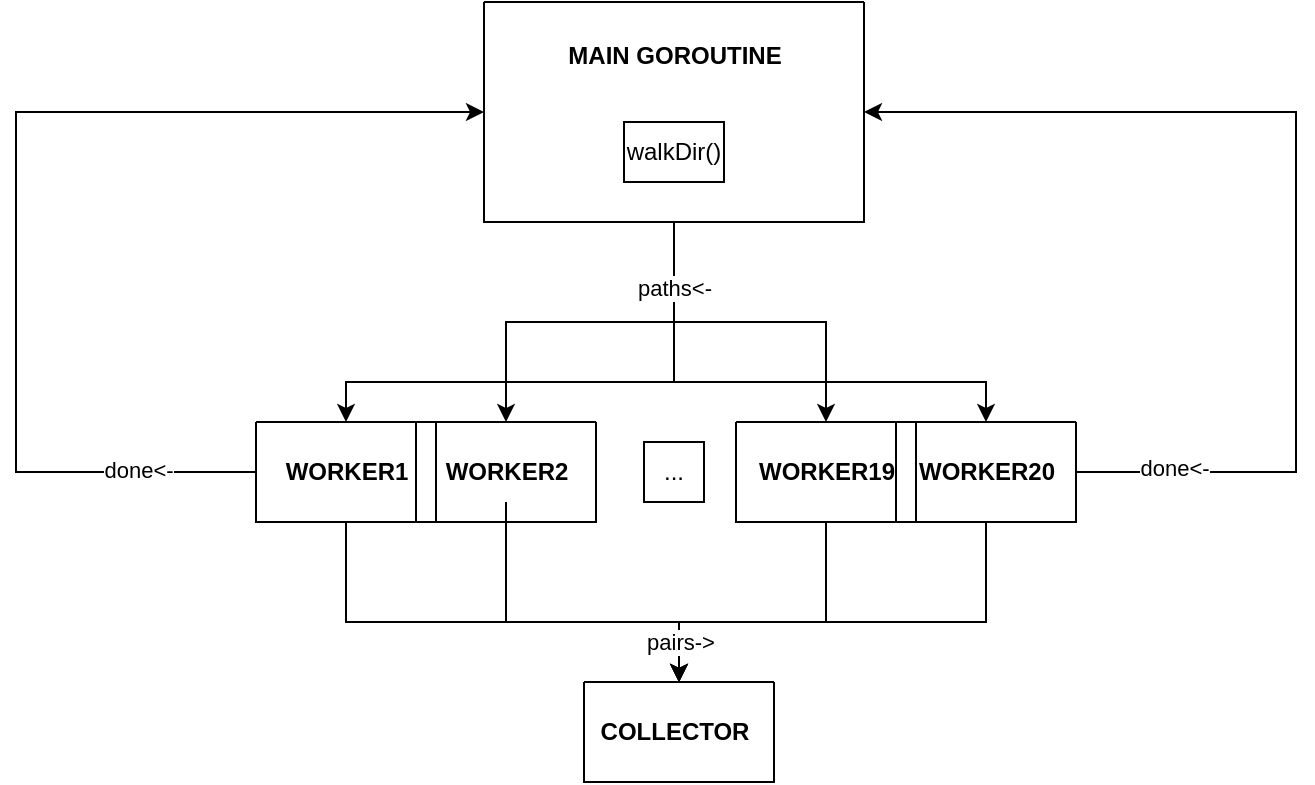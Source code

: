 <mxfile version="24.0.8" type="device">
  <diagram name="Pagină-1" id="rNx0xSvXsdG-FzxNyTCX">
    <mxGraphModel dx="1242" dy="736" grid="1" gridSize="10" guides="1" tooltips="1" connect="1" arrows="1" fold="1" page="1" pageScale="1" pageWidth="827" pageHeight="1169" math="0" shadow="0">
      <root>
        <mxCell id="0" />
        <mxCell id="1" parent="0" />
        <mxCell id="c4fDAsSGFbjs4r5S7Tv4-25" style="edgeStyle=orthogonalEdgeStyle;rounded=0;orthogonalLoop=1;jettySize=auto;html=1;exitX=0.5;exitY=1;exitDx=0;exitDy=0;entryX=0.5;entryY=0;entryDx=0;entryDy=0;" edge="1" parent="1" source="c4fDAsSGFbjs4r5S7Tv4-1" target="c4fDAsSGFbjs4r5S7Tv4-3">
          <mxGeometry relative="1" as="geometry">
            <Array as="points">
              <mxPoint x="399" y="280" />
              <mxPoint x="235" y="280" />
            </Array>
          </mxGeometry>
        </mxCell>
        <mxCell id="c4fDAsSGFbjs4r5S7Tv4-26" style="edgeStyle=orthogonalEdgeStyle;rounded=0;orthogonalLoop=1;jettySize=auto;html=1;entryX=0.5;entryY=0;entryDx=0;entryDy=0;" edge="1" parent="1" source="c4fDAsSGFbjs4r5S7Tv4-1" target="c4fDAsSGFbjs4r5S7Tv4-5">
          <mxGeometry relative="1" as="geometry" />
        </mxCell>
        <mxCell id="c4fDAsSGFbjs4r5S7Tv4-27" style="edgeStyle=orthogonalEdgeStyle;rounded=0;orthogonalLoop=1;jettySize=auto;html=1;entryX=0.5;entryY=0;entryDx=0;entryDy=0;" edge="1" parent="1" source="c4fDAsSGFbjs4r5S7Tv4-1" target="c4fDAsSGFbjs4r5S7Tv4-19">
          <mxGeometry relative="1" as="geometry" />
        </mxCell>
        <mxCell id="c4fDAsSGFbjs4r5S7Tv4-28" style="edgeStyle=orthogonalEdgeStyle;rounded=0;orthogonalLoop=1;jettySize=auto;html=1;entryX=0.5;entryY=0;entryDx=0;entryDy=0;" edge="1" parent="1" source="c4fDAsSGFbjs4r5S7Tv4-1" target="c4fDAsSGFbjs4r5S7Tv4-21">
          <mxGeometry relative="1" as="geometry">
            <Array as="points">
              <mxPoint x="399" y="280" />
              <mxPoint x="555" y="280" />
            </Array>
          </mxGeometry>
        </mxCell>
        <mxCell id="c4fDAsSGFbjs4r5S7Tv4-42" value="paths&amp;lt;-" style="edgeLabel;html=1;align=center;verticalAlign=middle;resizable=0;points=[];" vertex="1" connectable="0" parent="c4fDAsSGFbjs4r5S7Tv4-28">
          <mxGeometry x="-0.742" relative="1" as="geometry">
            <mxPoint as="offset" />
          </mxGeometry>
        </mxCell>
        <mxCell id="c4fDAsSGFbjs4r5S7Tv4-1" value="" style="swimlane;startSize=0;" vertex="1" parent="1">
          <mxGeometry x="304" y="90" width="190" height="110" as="geometry" />
        </mxCell>
        <mxCell id="c4fDAsSGFbjs4r5S7Tv4-2" value="&lt;b&gt;MAIN GOROUTINE&lt;/b&gt;" style="text;html=1;align=center;verticalAlign=middle;resizable=0;points=[];autosize=1;strokeColor=none;fillColor=none;" vertex="1" parent="c4fDAsSGFbjs4r5S7Tv4-1">
          <mxGeometry x="30" y="12" width="130" height="30" as="geometry" />
        </mxCell>
        <mxCell id="c4fDAsSGFbjs4r5S7Tv4-41" value="walkDir()" style="rounded=0;whiteSpace=wrap;html=1;" vertex="1" parent="c4fDAsSGFbjs4r5S7Tv4-1">
          <mxGeometry x="70" y="60" width="50" height="30" as="geometry" />
        </mxCell>
        <mxCell id="c4fDAsSGFbjs4r5S7Tv4-31" style="edgeStyle=orthogonalEdgeStyle;rounded=0;orthogonalLoop=1;jettySize=auto;html=1;entryX=0.5;entryY=0;entryDx=0;entryDy=0;" edge="1" parent="1" source="c4fDAsSGFbjs4r5S7Tv4-3" target="c4fDAsSGFbjs4r5S7Tv4-29">
          <mxGeometry relative="1" as="geometry">
            <Array as="points">
              <mxPoint x="235" y="400" />
              <mxPoint x="402" y="400" />
            </Array>
          </mxGeometry>
        </mxCell>
        <mxCell id="c4fDAsSGFbjs4r5S7Tv4-3" value="" style="swimlane;startSize=0;" vertex="1" parent="1">
          <mxGeometry x="190" y="300" width="90" height="50" as="geometry" />
        </mxCell>
        <mxCell id="c4fDAsSGFbjs4r5S7Tv4-4" value="&lt;b&gt;WORKER1&lt;/b&gt;" style="text;html=1;align=center;verticalAlign=middle;resizable=0;points=[];autosize=1;strokeColor=none;fillColor=none;" vertex="1" parent="c4fDAsSGFbjs4r5S7Tv4-3">
          <mxGeometry x="5" y="10" width="80" height="30" as="geometry" />
        </mxCell>
        <mxCell id="c4fDAsSGFbjs4r5S7Tv4-5" value="" style="swimlane;startSize=0;" vertex="1" parent="1">
          <mxGeometry x="270" y="300" width="90" height="50" as="geometry" />
        </mxCell>
        <mxCell id="c4fDAsSGFbjs4r5S7Tv4-6" value="&lt;b&gt;WORKER2&lt;/b&gt;" style="text;html=1;align=center;verticalAlign=middle;resizable=0;points=[];autosize=1;strokeColor=none;fillColor=none;" vertex="1" parent="c4fDAsSGFbjs4r5S7Tv4-5">
          <mxGeometry x="5" y="10" width="80" height="30" as="geometry" />
        </mxCell>
        <mxCell id="c4fDAsSGFbjs4r5S7Tv4-21" value="" style="swimlane;startSize=0;" vertex="1" parent="1">
          <mxGeometry x="510" y="300" width="90" height="50" as="geometry" />
        </mxCell>
        <mxCell id="c4fDAsSGFbjs4r5S7Tv4-22" value="&lt;b&gt;WORKER20&lt;/b&gt;" style="text;html=1;align=center;verticalAlign=middle;resizable=0;points=[];autosize=1;strokeColor=none;fillColor=none;" vertex="1" parent="c4fDAsSGFbjs4r5S7Tv4-21">
          <mxGeometry y="10" width="90" height="30" as="geometry" />
        </mxCell>
        <mxCell id="c4fDAsSGFbjs4r5S7Tv4-19" value="" style="swimlane;startSize=0;" vertex="1" parent="c4fDAsSGFbjs4r5S7Tv4-21">
          <mxGeometry x="-80" width="90" height="50" as="geometry" />
        </mxCell>
        <mxCell id="c4fDAsSGFbjs4r5S7Tv4-20" value="&lt;b&gt;WORKER19&lt;/b&gt;" style="text;html=1;align=center;verticalAlign=middle;resizable=0;points=[];autosize=1;strokeColor=none;fillColor=none;" vertex="1" parent="c4fDAsSGFbjs4r5S7Tv4-19">
          <mxGeometry y="10" width="90" height="30" as="geometry" />
        </mxCell>
        <mxCell id="c4fDAsSGFbjs4r5S7Tv4-23" value="..." style="rounded=0;whiteSpace=wrap;html=1;" vertex="1" parent="1">
          <mxGeometry x="384" y="310" width="30" height="30" as="geometry" />
        </mxCell>
        <mxCell id="c4fDAsSGFbjs4r5S7Tv4-29" value="" style="swimlane;startSize=0;" vertex="1" parent="1">
          <mxGeometry x="354" y="430" width="95" height="50" as="geometry" />
        </mxCell>
        <mxCell id="c4fDAsSGFbjs4r5S7Tv4-30" value="&lt;b&gt;COLLECTOR&lt;/b&gt;" style="text;html=1;align=center;verticalAlign=middle;resizable=0;points=[];autosize=1;strokeColor=none;fillColor=none;" vertex="1" parent="c4fDAsSGFbjs4r5S7Tv4-29">
          <mxGeometry x="-5" y="10" width="100" height="30" as="geometry" />
        </mxCell>
        <mxCell id="c4fDAsSGFbjs4r5S7Tv4-35" value="" style="edgeStyle=orthogonalEdgeStyle;rounded=0;orthogonalLoop=1;jettySize=auto;html=1;entryX=0.5;entryY=0;entryDx=0;entryDy=0;" edge="1" parent="1" source="c4fDAsSGFbjs4r5S7Tv4-6" target="c4fDAsSGFbjs4r5S7Tv4-29">
          <mxGeometry x="-0.003" relative="1" as="geometry">
            <Array as="points">
              <mxPoint x="315" y="400" />
              <mxPoint x="402" y="400" />
            </Array>
            <mxPoint as="offset" />
          </mxGeometry>
        </mxCell>
        <mxCell id="c4fDAsSGFbjs4r5S7Tv4-36" style="edgeStyle=orthogonalEdgeStyle;rounded=0;orthogonalLoop=1;jettySize=auto;html=1;entryX=0.5;entryY=0;entryDx=0;entryDy=0;" edge="1" parent="1" source="c4fDAsSGFbjs4r5S7Tv4-19" target="c4fDAsSGFbjs4r5S7Tv4-29">
          <mxGeometry relative="1" as="geometry">
            <Array as="points">
              <mxPoint x="475" y="400" />
              <mxPoint x="402" y="400" />
            </Array>
          </mxGeometry>
        </mxCell>
        <mxCell id="c4fDAsSGFbjs4r5S7Tv4-37" style="edgeStyle=orthogonalEdgeStyle;rounded=0;orthogonalLoop=1;jettySize=auto;html=1;entryX=0.5;entryY=0;entryDx=0;entryDy=0;exitX=0.5;exitY=1;exitDx=0;exitDy=0;" edge="1" parent="1" source="c4fDAsSGFbjs4r5S7Tv4-21" target="c4fDAsSGFbjs4r5S7Tv4-29">
          <mxGeometry relative="1" as="geometry">
            <mxPoint x="555" y="360" as="sourcePoint" />
            <Array as="points">
              <mxPoint x="555" y="400" />
              <mxPoint x="402" y="400" />
            </Array>
          </mxGeometry>
        </mxCell>
        <mxCell id="c4fDAsSGFbjs4r5S7Tv4-43" value="pairs-&amp;gt;" style="edgeLabel;html=1;align=center;verticalAlign=middle;resizable=0;points=[];" vertex="1" connectable="0" parent="c4fDAsSGFbjs4r5S7Tv4-37">
          <mxGeometry x="0.829" relative="1" as="geometry">
            <mxPoint as="offset" />
          </mxGeometry>
        </mxCell>
        <mxCell id="c4fDAsSGFbjs4r5S7Tv4-45" style="edgeStyle=orthogonalEdgeStyle;rounded=0;orthogonalLoop=1;jettySize=auto;html=1;entryX=1;entryY=0.5;entryDx=0;entryDy=0;" edge="1" parent="1" source="c4fDAsSGFbjs4r5S7Tv4-22" target="c4fDAsSGFbjs4r5S7Tv4-1">
          <mxGeometry relative="1" as="geometry">
            <Array as="points">
              <mxPoint x="710" y="325" />
              <mxPoint x="710" y="145" />
            </Array>
          </mxGeometry>
        </mxCell>
        <mxCell id="c4fDAsSGFbjs4r5S7Tv4-49" value="done&amp;lt;-" style="edgeLabel;html=1;align=center;verticalAlign=middle;resizable=0;points=[];" vertex="1" connectable="0" parent="c4fDAsSGFbjs4r5S7Tv4-45">
          <mxGeometry x="-0.806" y="2" relative="1" as="geometry">
            <mxPoint as="offset" />
          </mxGeometry>
        </mxCell>
        <mxCell id="c4fDAsSGFbjs4r5S7Tv4-46" style="edgeStyle=orthogonalEdgeStyle;rounded=0;orthogonalLoop=1;jettySize=auto;html=1;entryX=0;entryY=0.5;entryDx=0;entryDy=0;exitX=0;exitY=0.5;exitDx=0;exitDy=0;" edge="1" parent="1" source="c4fDAsSGFbjs4r5S7Tv4-3" target="c4fDAsSGFbjs4r5S7Tv4-1">
          <mxGeometry relative="1" as="geometry">
            <Array as="points">
              <mxPoint x="70" y="325" />
              <mxPoint x="70" y="145" />
            </Array>
          </mxGeometry>
        </mxCell>
        <mxCell id="c4fDAsSGFbjs4r5S7Tv4-47" value="done&amp;lt;-" style="edgeLabel;html=1;align=center;verticalAlign=middle;resizable=0;points=[];" vertex="1" connectable="0" parent="c4fDAsSGFbjs4r5S7Tv4-46">
          <mxGeometry x="-0.779" y="-1" relative="1" as="geometry">
            <mxPoint as="offset" />
          </mxGeometry>
        </mxCell>
      </root>
    </mxGraphModel>
  </diagram>
</mxfile>
